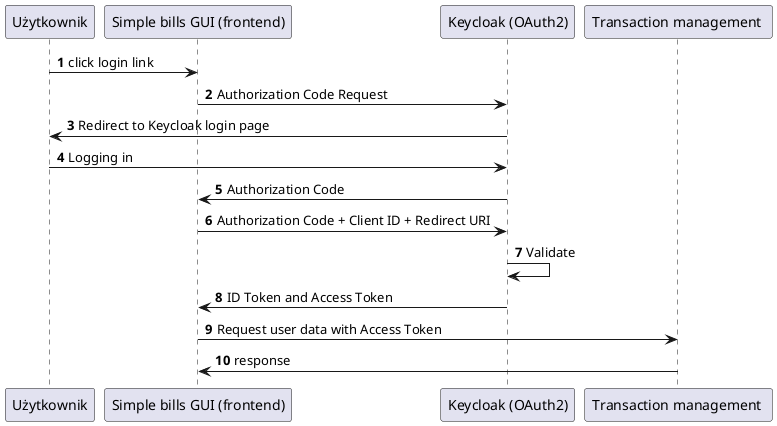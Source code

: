 @startuml
'https://plantuml.com/sequence-diagram

autonumber

participant Użytkownik as user
participant "Simple bills GUI (frontend)" as gui
participant "Keycloak (OAuth2)" as keycloak
participant "Transaction management " as transactions


user -> gui: click login link
gui -> keycloak: Authorization Code Request
keycloak -> user: Redirect to Keycloak login page
user -> keycloak: Logging in
keycloak -> gui: Authorization Code
gui -> keycloak: Authorization Code + Client ID + Redirect URI
keycloak -> keycloak: Validate
keycloak -> gui: ID Token and Access Token
gui -> transactions: Request user data with Access Token
transactions -> gui: response

'Użytkownik -> "Simple bills GUI (frontend)": Click login link
'Bob --> Alice: Authentication Response
'
'Alice -> Bob: Another authentication Request
'Alice <-- Bob: another authentication Response


@enduml
